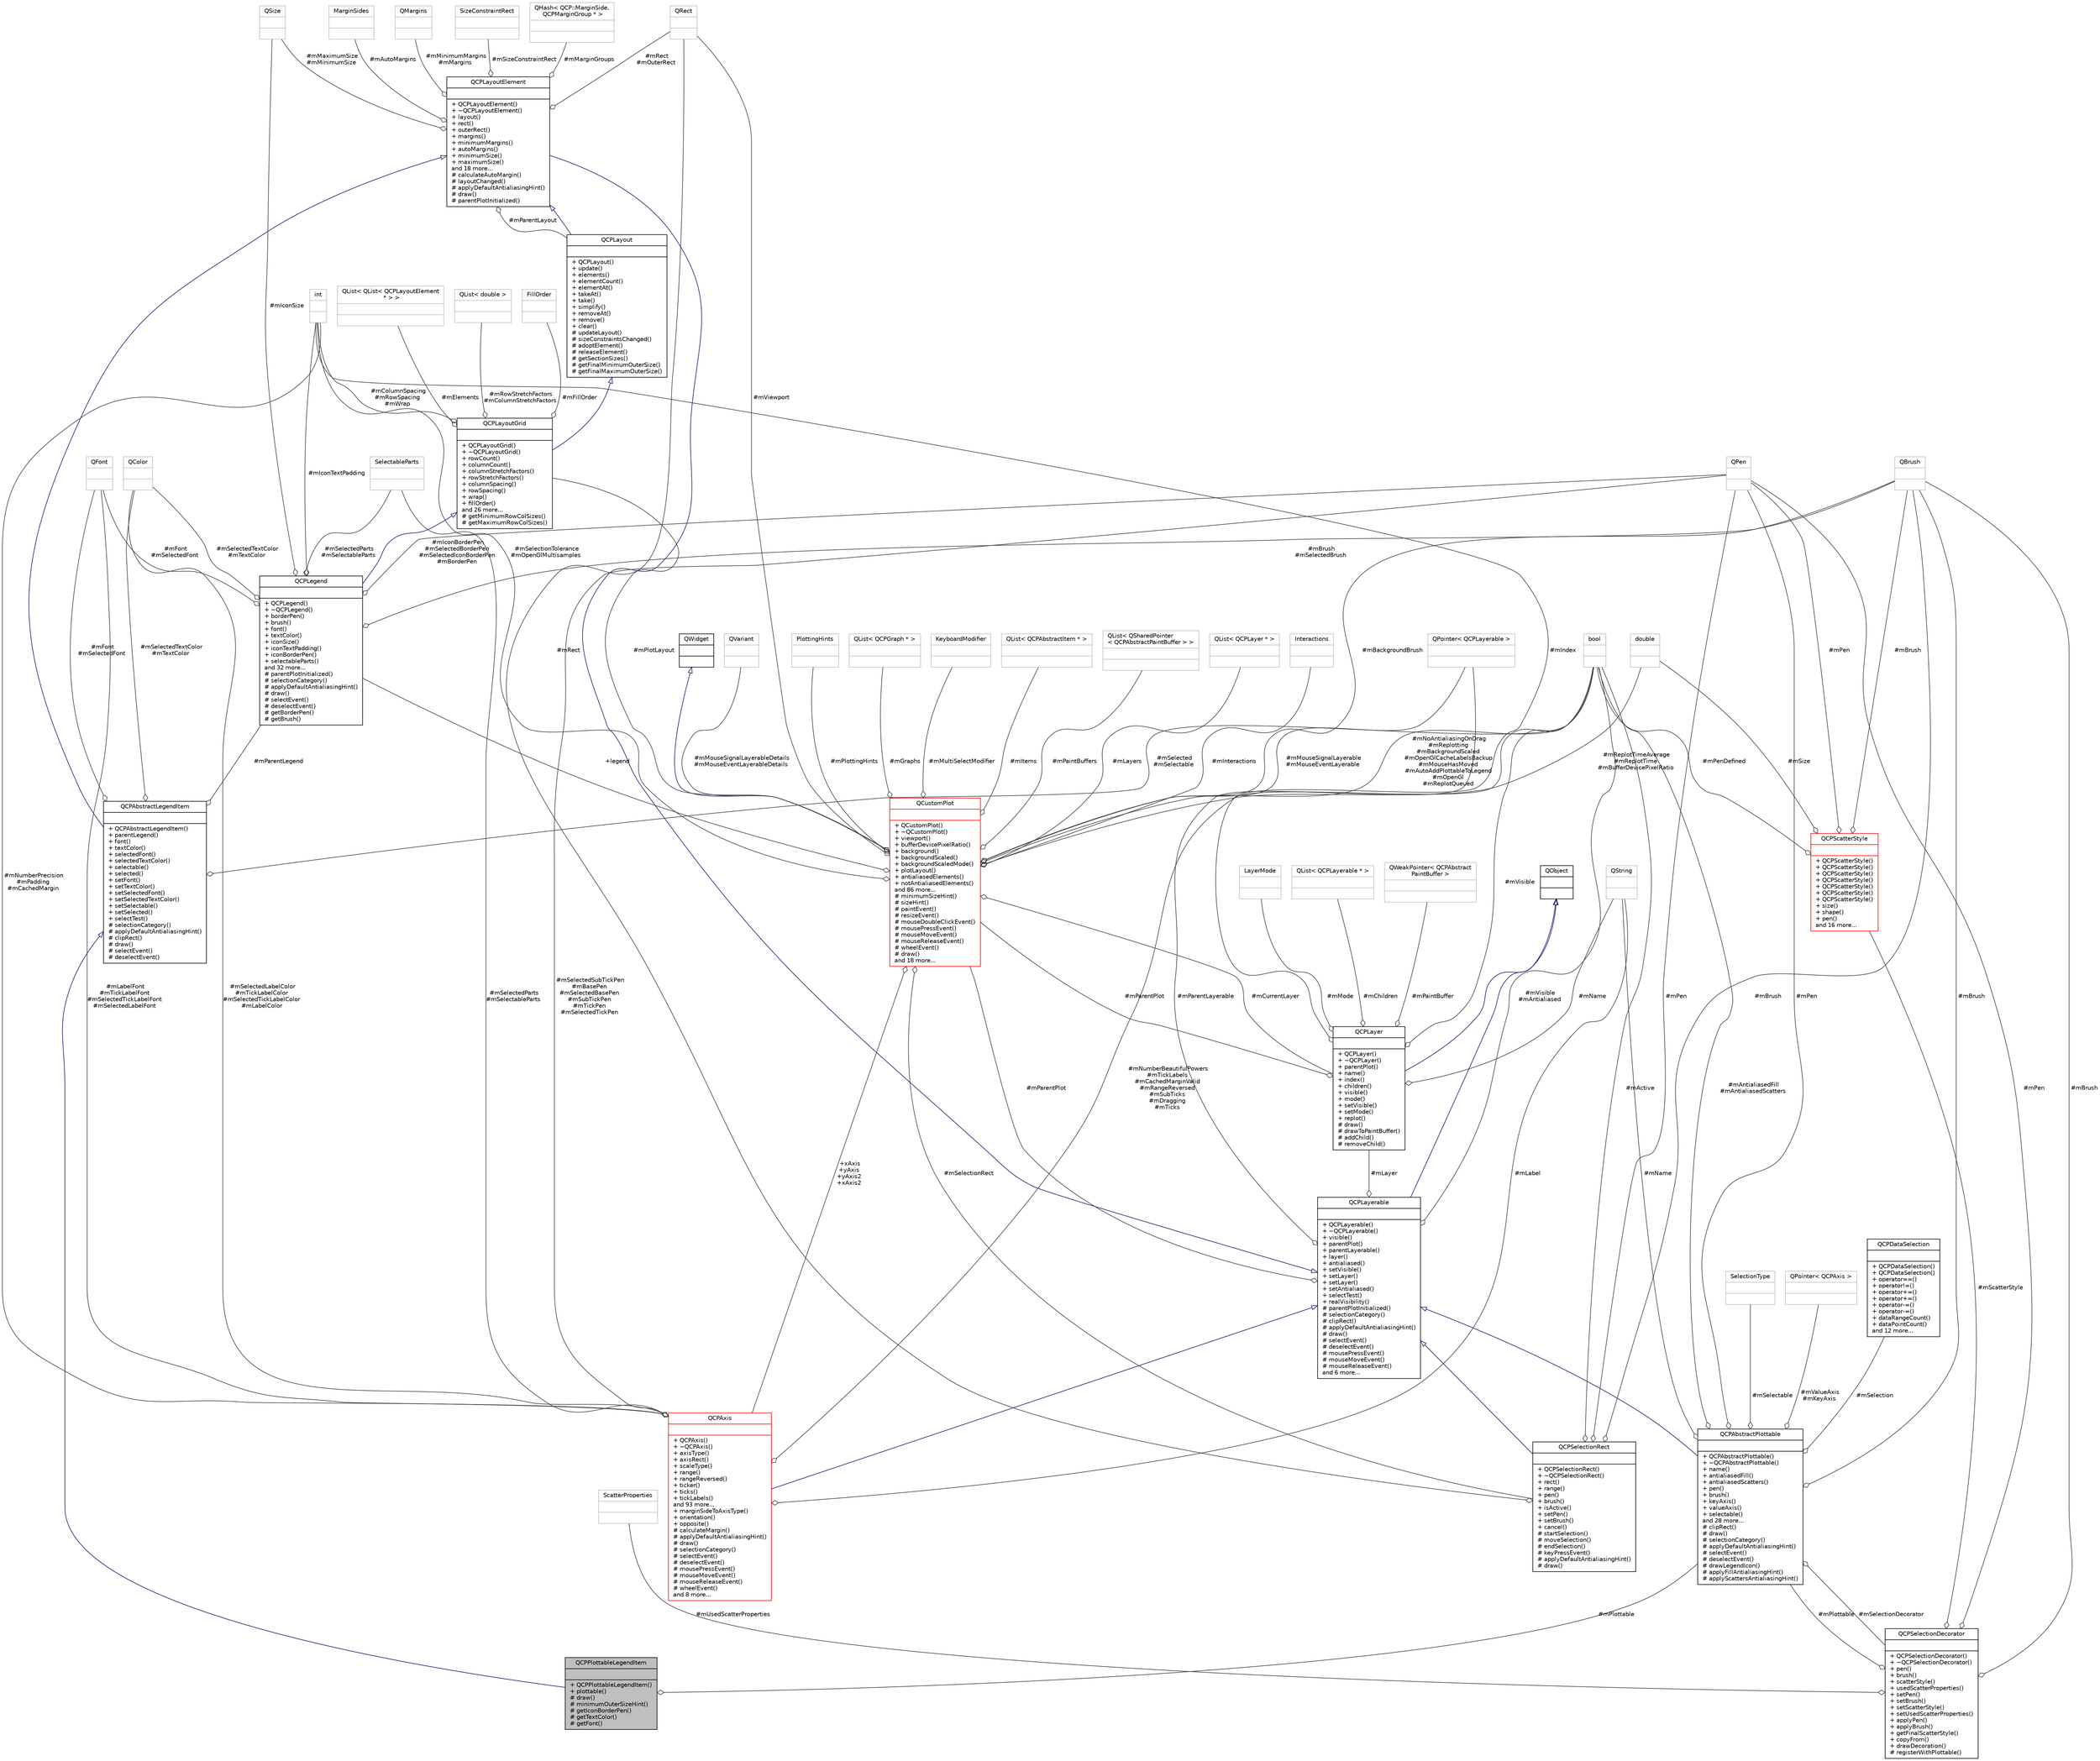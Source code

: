 digraph "QCPPlottableLegendItem"
{
 // LATEX_PDF_SIZE
  edge [fontname="Helvetica",fontsize="10",labelfontname="Helvetica",labelfontsize="10"];
  node [fontname="Helvetica",fontsize="10",shape=record];
  Node1 [label="{QCPPlottableLegendItem\n||+ QCPPlottableLegendItem()\l+ plottable()\l# draw()\l# minimumOuterSizeHint()\l# getIconBorderPen()\l# getTextColor()\l# getFont()\l}",height=0.2,width=0.4,color="black", fillcolor="grey75", style="filled", fontcolor="black",tooltip="A legend item representing a plottable with an icon and the plottable name."];
  Node2 -> Node1 [dir="back",color="midnightblue",fontsize="10",style="solid",arrowtail="onormal",fontname="Helvetica"];
  Node2 [label="{QCPAbstractLegendItem\n||+ QCPAbstractLegendItem()\l+ parentLegend()\l+ font()\l+ textColor()\l+ selectedFont()\l+ selectedTextColor()\l+ selectable()\l+ selected()\l+ setFont()\l+ setTextColor()\l+ setSelectedFont()\l+ setSelectedTextColor()\l+ setSelectable()\l+ setSelected()\l+ selectTest()\l# selectionCategory()\l# applyDefaultAntialiasingHint()\l# clipRect()\l# draw()\l# selectEvent()\l# deselectEvent()\l}",height=0.2,width=0.4,color="black", fillcolor="white", style="filled",URL="$classQCPAbstractLegendItem.html",tooltip="The abstract base class for all entries in a QCPLegend."];
  Node3 -> Node2 [dir="back",color="midnightblue",fontsize="10",style="solid",arrowtail="onormal",fontname="Helvetica"];
  Node3 [label="{QCPLayoutElement\n||+ QCPLayoutElement()\l+ ~QCPLayoutElement()\l+ layout()\l+ rect()\l+ outerRect()\l+ margins()\l+ minimumMargins()\l+ autoMargins()\l+ minimumSize()\l+ maximumSize()\land 18 more...\l# calculateAutoMargin()\l# layoutChanged()\l# applyDefaultAntialiasingHint()\l# draw()\l# parentPlotInitialized()\l}",height=0.2,width=0.4,color="black", fillcolor="white", style="filled",URL="$classQCPLayoutElement.html",tooltip="The abstract base class for all objects that form the layout system."];
  Node4 -> Node3 [dir="back",color="midnightblue",fontsize="10",style="solid",arrowtail="onormal",fontname="Helvetica"];
  Node4 [label="{QCPLayerable\n||+ QCPLayerable()\l+ ~QCPLayerable()\l+ visible()\l+ parentPlot()\l+ parentLayerable()\l+ layer()\l+ antialiased()\l+ setVisible()\l+ setLayer()\l+ setLayer()\l+ setAntialiased()\l+ selectTest()\l+ realVisibility()\l# parentPlotInitialized()\l# selectionCategory()\l# clipRect()\l# applyDefaultAntialiasingHint()\l# draw()\l# selectEvent()\l# deselectEvent()\l# mousePressEvent()\l# mouseMoveEvent()\l# mouseReleaseEvent()\land 6 more...\l}",height=0.2,width=0.4,color="black", fillcolor="white", style="filled",URL="$classQCPLayerable.html",tooltip="Base class for all drawable objects."];
  Node5 -> Node4 [dir="back",color="midnightblue",fontsize="10",style="solid",arrowtail="onormal",fontname="Helvetica"];
  Node5 [label="{QObject\n||}",height=0.2,width=0.4,color="black", fillcolor="white", style="filled",URL="$classQObject.html",tooltip=" "];
  Node6 -> Node4 [color="grey25",fontsize="10",style="solid",label=" #mLayer" ,arrowhead="odiamond",fontname="Helvetica"];
  Node6 [label="{QCPLayer\n||+ QCPLayer()\l+ ~QCPLayer()\l+ parentPlot()\l+ name()\l+ index()\l+ children()\l+ visible()\l+ mode()\l+ setVisible()\l+ setMode()\l+ replot()\l# draw()\l# drawToPaintBuffer()\l# addChild()\l# removeChild()\l}",height=0.2,width=0.4,color="black", fillcolor="white", style="filled",URL="$classQCPLayer.html",tooltip="A layer that may contain objects, to control the rendering order."];
  Node5 -> Node6 [dir="back",color="midnightblue",fontsize="10",style="solid",arrowtail="onormal",fontname="Helvetica"];
  Node7 -> Node6 [color="grey25",fontsize="10",style="solid",label=" #mName" ,arrowhead="odiamond",fontname="Helvetica"];
  Node7 [label="{QString\n||}",height=0.2,width=0.4,color="grey75", fillcolor="white", style="filled",tooltip=" "];
  Node8 -> Node6 [color="grey25",fontsize="10",style="solid",label=" #mIndex" ,arrowhead="odiamond",fontname="Helvetica"];
  Node8 [label="{int\n||}",height=0.2,width=0.4,color="grey75", fillcolor="white", style="filled",tooltip=" "];
  Node9 -> Node6 [color="grey25",fontsize="10",style="solid",label=" #mPaintBuffer" ,arrowhead="odiamond",fontname="Helvetica"];
  Node9 [label="{QWeakPointer\< QCPAbstract\lPaintBuffer \>\n||}",height=0.2,width=0.4,color="grey75", fillcolor="white", style="filled",tooltip=" "];
  Node10 -> Node6 [color="grey25",fontsize="10",style="solid",label=" #mVisible" ,arrowhead="odiamond",fontname="Helvetica"];
  Node10 [label="{bool\n||}",height=0.2,width=0.4,color="grey75", fillcolor="white", style="filled",tooltip=" "];
  Node11 -> Node6 [color="grey25",fontsize="10",style="solid",label=" #mParentPlot" ,arrowhead="odiamond",fontname="Helvetica"];
  Node11 [label="{QCustomPlot\n||+ QCustomPlot()\l+ ~QCustomPlot()\l+ viewport()\l+ bufferDevicePixelRatio()\l+ background()\l+ backgroundScaled()\l+ backgroundScaledMode()\l+ plotLayout()\l+ antialiasedElements()\l+ notAntialiasedElements()\land 86 more...\l# minimumSizeHint()\l# sizeHint()\l# paintEvent()\l# resizeEvent()\l# mouseDoubleClickEvent()\l# mousePressEvent()\l# mouseMoveEvent()\l# mouseReleaseEvent()\l# wheelEvent()\l# draw()\land 18 more...\l}",height=0.2,width=0.4,color="red", fillcolor="white", style="filled",URL="$classQCustomPlot.html",tooltip="The central class of the library. This is the QWidget which displays the plot and interacts with the ..."];
  Node12 -> Node11 [dir="back",color="midnightblue",fontsize="10",style="solid",arrowtail="onormal",fontname="Helvetica"];
  Node12 [label="{QWidget\n||}",height=0.2,width=0.4,color="black", fillcolor="white", style="filled",URL="$classQWidget.html",tooltip=" "];
  Node6 -> Node11 [color="grey25",fontsize="10",style="solid",label=" #mCurrentLayer" ,arrowhead="odiamond",fontname="Helvetica"];
  Node13 -> Node11 [color="grey25",fontsize="10",style="solid",label=" #mPlotLayout" ,arrowhead="odiamond",fontname="Helvetica"];
  Node13 [label="{QCPLayoutGrid\n||+ QCPLayoutGrid()\l+ ~QCPLayoutGrid()\l+ rowCount()\l+ columnCount()\l+ columnStretchFactors()\l+ rowStretchFactors()\l+ columnSpacing()\l+ rowSpacing()\l+ wrap()\l+ fillOrder()\land 26 more...\l# getMinimumRowColSizes()\l# getMaximumRowColSizes()\l}",height=0.2,width=0.4,color="black", fillcolor="white", style="filled",URL="$classQCPLayoutGrid.html",tooltip="A layout that arranges child elements in a grid."];
  Node14 -> Node13 [dir="back",color="midnightblue",fontsize="10",style="solid",arrowtail="onormal",fontname="Helvetica"];
  Node14 [label="{QCPLayout\n||+ QCPLayout()\l+ update()\l+ elements()\l+ elementCount()\l+ elementAt()\l+ takeAt()\l+ take()\l+ simplify()\l+ removeAt()\l+ remove()\l+ clear()\l# updateLayout()\l# sizeConstraintsChanged()\l# adoptElement()\l# releaseElement()\l# getSectionSizes()\l# getFinalMinimumOuterSize()\l# getFinalMaximumOuterSize()\l}",height=0.2,width=0.4,color="black", fillcolor="white", style="filled",URL="$classQCPLayout.html",tooltip="The abstract base class for layouts."];
  Node3 -> Node14 [dir="back",color="midnightblue",fontsize="10",style="solid",arrowtail="onormal",fontname="Helvetica"];
  Node15 -> Node13 [color="grey25",fontsize="10",style="solid",label=" #mElements" ,arrowhead="odiamond",fontname="Helvetica"];
  Node15 [label="{QList\< QList\< QCPLayoutElement\l * \> \>\n||}",height=0.2,width=0.4,color="grey75", fillcolor="white", style="filled",tooltip=" "];
  Node16 -> Node13 [color="grey25",fontsize="10",style="solid",label=" #mRowStretchFactors\n#mColumnStretchFactors" ,arrowhead="odiamond",fontname="Helvetica"];
  Node16 [label="{QList\< double \>\n||}",height=0.2,width=0.4,color="grey75", fillcolor="white", style="filled",tooltip=" "];
  Node8 -> Node13 [color="grey25",fontsize="10",style="solid",label=" #mColumnSpacing\n#mRowSpacing\n#mWrap" ,arrowhead="odiamond",fontname="Helvetica"];
  Node17 -> Node13 [color="grey25",fontsize="10",style="solid",label=" #mFillOrder" ,arrowhead="odiamond",fontname="Helvetica"];
  Node17 [label="{FillOrder\n||}",height=0.2,width=0.4,color="grey75", fillcolor="white", style="filled",tooltip=" "];
  Node18 -> Node11 [color="grey25",fontsize="10",style="solid",label=" #mMouseSignalLayerableDetails\n#mMouseEventLayerableDetails" ,arrowhead="odiamond",fontname="Helvetica"];
  Node18 [label="{QVariant\n||}",height=0.2,width=0.4,color="grey75", fillcolor="white", style="filled",tooltip=" "];
  Node19 -> Node11 [color="grey25",fontsize="10",style="solid",label=" #mPlottingHints" ,arrowhead="odiamond",fontname="Helvetica"];
  Node19 [label="{PlottingHints\n||}",height=0.2,width=0.4,color="grey75", fillcolor="white", style="filled",tooltip=" "];
  Node20 -> Node11 [color="grey25",fontsize="10",style="solid",label=" #mInteractions" ,arrowhead="odiamond",fontname="Helvetica"];
  Node20 [label="{Interactions\n||}",height=0.2,width=0.4,color="grey75", fillcolor="white", style="filled",tooltip=" "];
  Node21 -> Node11 [color="grey25",fontsize="10",style="solid",label=" #mReplotTimeAverage\n#mReplotTime\n#mBufferDevicePixelRatio" ,arrowhead="odiamond",fontname="Helvetica"];
  Node21 [label="{double\n||}",height=0.2,width=0.4,color="grey75", fillcolor="white", style="filled",tooltip=" "];
  Node22 -> Node11 [color="grey25",fontsize="10",style="solid",label=" #mSelectionRect" ,arrowhead="odiamond",fontname="Helvetica"];
  Node22 [label="{QCPSelectionRect\n||+ QCPSelectionRect()\l+ ~QCPSelectionRect()\l+ rect()\l+ range()\l+ pen()\l+ brush()\l+ isActive()\l+ setPen()\l+ setBrush()\l+ cancel()\l# startSelection()\l# moveSelection()\l# endSelection()\l# keyPressEvent()\l# applyDefaultAntialiasingHint()\l# draw()\l}",height=0.2,width=0.4,color="black", fillcolor="white", style="filled",URL="$classQCPSelectionRect.html",tooltip="Provides rect/rubber-band data selection and range zoom interaction."];
  Node4 -> Node22 [dir="back",color="midnightblue",fontsize="10",style="solid",arrowtail="onormal",fontname="Helvetica"];
  Node23 -> Node22 [color="grey25",fontsize="10",style="solid",label=" #mPen" ,arrowhead="odiamond",fontname="Helvetica"];
  Node23 [label="{QPen\n||}",height=0.2,width=0.4,color="grey75", fillcolor="white", style="filled",tooltip=" "];
  Node10 -> Node22 [color="grey25",fontsize="10",style="solid",label=" #mActive" ,arrowhead="odiamond",fontname="Helvetica"];
  Node24 -> Node22 [color="grey25",fontsize="10",style="solid",label=" #mBrush" ,arrowhead="odiamond",fontname="Helvetica"];
  Node24 [label="{QBrush\n||}",height=0.2,width=0.4,color="grey75", fillcolor="white", style="filled",tooltip=" "];
  Node25 -> Node22 [color="grey25",fontsize="10",style="solid",label=" #mRect" ,arrowhead="odiamond",fontname="Helvetica"];
  Node25 [label="{QRect\n||}",height=0.2,width=0.4,color="grey75", fillcolor="white", style="filled",tooltip=" "];
  Node26 -> Node11 [color="grey25",fontsize="10",style="solid",label=" #mGraphs" ,arrowhead="odiamond",fontname="Helvetica"];
  Node26 [label="{QList\< QCPGraph * \>\n||}",height=0.2,width=0.4,color="grey75", fillcolor="white", style="filled",tooltip=" "];
  Node27 -> Node11 [color="grey25",fontsize="10",style="solid",label=" #mMultiSelectModifier" ,arrowhead="odiamond",fontname="Helvetica"];
  Node27 [label="{KeyboardModifier\n||}",height=0.2,width=0.4,color="grey75", fillcolor="white", style="filled",tooltip=" "];
  Node28 -> Node11 [color="grey25",fontsize="10",style="solid",label=" #mItems" ,arrowhead="odiamond",fontname="Helvetica"];
  Node28 [label="{QList\< QCPAbstractItem * \>\n||}",height=0.2,width=0.4,color="grey75", fillcolor="white", style="filled",tooltip=" "];
  Node29 -> Node11 [color="grey25",fontsize="10",style="solid",label=" #mPaintBuffers" ,arrowhead="odiamond",fontname="Helvetica"];
  Node29 [label="{QList\< QSharedPointer\l\< QCPAbstractPaintBuffer \> \>\n||}",height=0.2,width=0.4,color="grey75", fillcolor="white", style="filled",tooltip=" "];
  Node30 -> Node11 [color="grey25",fontsize="10",style="solid",label=" +xAxis\n+yAxis\n+yAxis2\n+xAxis2" ,arrowhead="odiamond",fontname="Helvetica"];
  Node30 [label="{QCPAxis\n||+ QCPAxis()\l+ ~QCPAxis()\l+ axisType()\l+ axisRect()\l+ scaleType()\l+ range()\l+ rangeReversed()\l+ ticker()\l+ ticks()\l+ tickLabels()\land 93 more...\l+ marginSideToAxisType()\l+ orientation()\l+ opposite()\l# calculateMargin()\l# applyDefaultAntialiasingHint()\l# draw()\l# selectionCategory()\l# selectEvent()\l# deselectEvent()\l# mousePressEvent()\l# mouseMoveEvent()\l# mouseReleaseEvent()\l# wheelEvent()\land 8 more...\l}",height=0.2,width=0.4,color="red", fillcolor="white", style="filled",URL="$classQCPAxis.html",tooltip="Manages a single axis inside a QCustomPlot."];
  Node4 -> Node30 [dir="back",color="midnightblue",fontsize="10",style="solid",arrowtail="onormal",fontname="Helvetica"];
  Node32 -> Node30 [color="grey25",fontsize="10",style="solid",label=" #mSelectedParts\n#mSelectableParts" ,arrowhead="odiamond",fontname="Helvetica"];
  Node32 [label="{SelectableParts\n||}",height=0.2,width=0.4,color="grey75", fillcolor="white", style="filled",tooltip=" "];
  Node35 -> Node30 [color="grey25",fontsize="10",style="solid",label=" #mSelectedLabelColor\n#mTickLabelColor\n#mSelectedTickLabelColor\n#mLabelColor" ,arrowhead="odiamond",fontname="Helvetica"];
  Node35 [label="{QColor\n||}",height=0.2,width=0.4,color="grey75", fillcolor="white", style="filled",tooltip=" "];
  Node7 -> Node30 [color="grey25",fontsize="10",style="solid",label=" #mLabel" ,arrowhead="odiamond",fontname="Helvetica"];
  Node23 -> Node30 [color="grey25",fontsize="10",style="solid",label=" #mSelectedSubTickPen\n#mBasePen\n#mSelectedBasePen\n#mSubTickPen\n#mTickPen\n#mSelectedTickPen" ,arrowhead="odiamond",fontname="Helvetica"];
  Node43 -> Node30 [color="grey25",fontsize="10",style="solid",label=" #mLabelFont\n#mTickLabelFont\n#mSelectedTickLabelFont\n#mSelectedLabelFont" ,arrowhead="odiamond",fontname="Helvetica"];
  Node43 [label="{QFont\n||}",height=0.2,width=0.4,color="grey75", fillcolor="white", style="filled",tooltip=" "];
  Node8 -> Node30 [color="grey25",fontsize="10",style="solid",label=" #mNumberPrecision\n#mPadding\n#mCachedMargin" ,arrowhead="odiamond",fontname="Helvetica"];
  Node10 -> Node30 [color="grey25",fontsize="10",style="solid",label=" #mNumberBeautifulPowers\n#mTickLabels\n#mCachedMarginValid\n#mRangeReversed\n#mSubTicks\n#mDragging\n#mTicks" ,arrowhead="odiamond",fontname="Helvetica"];
  Node62 -> Node11 [color="grey25",fontsize="10",style="solid",label=" #mLayers" ,arrowhead="odiamond",fontname="Helvetica"];
  Node62 [label="{QList\< QCPLayer * \>\n||}",height=0.2,width=0.4,color="grey75", fillcolor="white", style="filled",tooltip=" "];
  Node64 -> Node11 [color="grey25",fontsize="10",style="solid",label=" #mMouseSignalLayerable\n#mMouseEventLayerable" ,arrowhead="odiamond",fontname="Helvetica"];
  Node64 [label="{QPointer\< QCPLayerable \>\n||}",height=0.2,width=0.4,color="grey75", fillcolor="white", style="filled",tooltip=" "];
  Node8 -> Node11 [color="grey25",fontsize="10",style="solid",label=" #mSelectionTolerance\n#mOpenGlMultisamples" ,arrowhead="odiamond",fontname="Helvetica"];
  Node10 -> Node11 [color="grey25",fontsize="10",style="solid",label=" #mNoAntialiasingOnDrag\n#mReplotting\n#mBackgroundScaled\n#mOpenGlCacheLabelsBackup\n#mMouseHasMoved\n#mAutoAddPlottableToLegend\n#mOpenGl\n#mReplotQueued" ,arrowhead="odiamond",fontname="Helvetica"];
  Node24 -> Node11 [color="grey25",fontsize="10",style="solid",label=" #mBackgroundBrush" ,arrowhead="odiamond",fontname="Helvetica"];
  Node66 -> Node11 [color="grey25",fontsize="10",style="solid",label=" +legend" ,arrowhead="odiamond",fontname="Helvetica"];
  Node66 [label="{QCPLegend\n||+ QCPLegend()\l+ ~QCPLegend()\l+ borderPen()\l+ brush()\l+ font()\l+ textColor()\l+ iconSize()\l+ iconTextPadding()\l+ iconBorderPen()\l+ selectableParts()\land 32 more...\l# parentPlotInitialized()\l# selectionCategory()\l# applyDefaultAntialiasingHint()\l# draw()\l# selectEvent()\l# deselectEvent()\l# getBorderPen()\l# getBrush()\l}",height=0.2,width=0.4,color="black", fillcolor="white", style="filled",URL="$classQCPLegend.html",tooltip="Manages a legend inside a QCustomPlot."];
  Node13 -> Node66 [dir="back",color="midnightblue",fontsize="10",style="solid",arrowtail="onormal",fontname="Helvetica"];
  Node32 -> Node66 [color="grey25",fontsize="10",style="solid",label=" #mSelectedParts\n#mSelectableParts" ,arrowhead="odiamond",fontname="Helvetica"];
  Node35 -> Node66 [color="grey25",fontsize="10",style="solid",label=" #mSelectedTextColor\n#mTextColor" ,arrowhead="odiamond",fontname="Helvetica"];
  Node23 -> Node66 [color="grey25",fontsize="10",style="solid",label=" #mIconBorderPen\n#mSelectedBorderPen\n#mSelectedIconBorderPen\n#mBorderPen" ,arrowhead="odiamond",fontname="Helvetica"];
  Node8 -> Node66 [color="grey25",fontsize="10",style="solid",label=" #mIconTextPadding" ,arrowhead="odiamond",fontname="Helvetica"];
  Node43 -> Node66 [color="grey25",fontsize="10",style="solid",label=" #mFont\n#mSelectedFont" ,arrowhead="odiamond",fontname="Helvetica"];
  Node24 -> Node66 [color="grey25",fontsize="10",style="solid",label=" #mBrush\n#mSelectedBrush" ,arrowhead="odiamond",fontname="Helvetica"];
  Node67 -> Node66 [color="grey25",fontsize="10",style="solid",label=" #mIconSize" ,arrowhead="odiamond",fontname="Helvetica"];
  Node67 [label="{QSize\n||}",height=0.2,width=0.4,color="grey75", fillcolor="white", style="filled",tooltip=" "];
  Node25 -> Node11 [color="grey25",fontsize="10",style="solid",label=" #mViewport" ,arrowhead="odiamond",fontname="Helvetica"];
  Node69 -> Node6 [color="grey25",fontsize="10",style="solid",label=" #mMode" ,arrowhead="odiamond",fontname="Helvetica"];
  Node69 [label="{LayerMode\n||}",height=0.2,width=0.4,color="grey75", fillcolor="white", style="filled",tooltip=" "];
  Node70 -> Node6 [color="grey25",fontsize="10",style="solid",label=" #mChildren" ,arrowhead="odiamond",fontname="Helvetica"];
  Node70 [label="{QList\< QCPLayerable * \>\n||}",height=0.2,width=0.4,color="grey75", fillcolor="white", style="filled",tooltip=" "];
  Node64 -> Node4 [color="grey25",fontsize="10",style="solid",label=" #mParentLayerable" ,arrowhead="odiamond",fontname="Helvetica"];
  Node10 -> Node4 [color="grey25",fontsize="10",style="solid",label=" #mVisible\n#mAntialiased" ,arrowhead="odiamond",fontname="Helvetica"];
  Node11 -> Node4 [color="grey25",fontsize="10",style="solid",label=" #mParentPlot" ,arrowhead="odiamond",fontname="Helvetica"];
  Node71 -> Node3 [color="grey25",fontsize="10",style="solid",label=" #mMinimumMargins\n#mMargins" ,arrowhead="odiamond",fontname="Helvetica"];
  Node71 [label="{QMargins\n||}",height=0.2,width=0.4,color="grey75", fillcolor="white", style="filled",tooltip=" "];
  Node14 -> Node3 [color="grey25",fontsize="10",style="solid",label=" #mParentLayout" ,arrowhead="odiamond",fontname="Helvetica"];
  Node72 -> Node3 [color="grey25",fontsize="10",style="solid",label=" #mSizeConstraintRect" ,arrowhead="odiamond",fontname="Helvetica"];
  Node72 [label="{SizeConstraintRect\n||}",height=0.2,width=0.4,color="grey75", fillcolor="white", style="filled",tooltip=" "];
  Node67 -> Node3 [color="grey25",fontsize="10",style="solid",label=" #mMaximumSize\n#mMinimumSize" ,arrowhead="odiamond",fontname="Helvetica"];
  Node73 -> Node3 [color="grey25",fontsize="10",style="solid",label=" #mAutoMargins" ,arrowhead="odiamond",fontname="Helvetica"];
  Node73 [label="{MarginSides\n||}",height=0.2,width=0.4,color="grey75", fillcolor="white", style="filled",tooltip=" "];
  Node25 -> Node3 [color="grey25",fontsize="10",style="solid",label=" #mRect\n#mOuterRect" ,arrowhead="odiamond",fontname="Helvetica"];
  Node74 -> Node3 [color="grey25",fontsize="10",style="solid",label=" #mMarginGroups" ,arrowhead="odiamond",fontname="Helvetica"];
  Node74 [label="{QHash\< QCP::MarginSide,\l QCPMarginGroup * \>\n||}",height=0.2,width=0.4,color="grey75", fillcolor="white", style="filled",tooltip=" "];
  Node35 -> Node2 [color="grey25",fontsize="10",style="solid",label=" #mSelectedTextColor\n#mTextColor" ,arrowhead="odiamond",fontname="Helvetica"];
  Node43 -> Node2 [color="grey25",fontsize="10",style="solid",label=" #mFont\n#mSelectedFont" ,arrowhead="odiamond",fontname="Helvetica"];
  Node10 -> Node2 [color="grey25",fontsize="10",style="solid",label=" #mSelected\n#mSelectable" ,arrowhead="odiamond",fontname="Helvetica"];
  Node66 -> Node2 [color="grey25",fontsize="10",style="solid",label=" #mParentLegend" ,arrowhead="odiamond",fontname="Helvetica"];
  Node75 -> Node1 [color="grey25",fontsize="10",style="solid",label=" #mPlottable" ,arrowhead="odiamond",fontname="Helvetica"];
  Node75 [label="{QCPAbstractPlottable\n||+ QCPAbstractPlottable()\l+ ~QCPAbstractPlottable()\l+ name()\l+ antialiasedFill()\l+ antialiasedScatters()\l+ pen()\l+ brush()\l+ keyAxis()\l+ valueAxis()\l+ selectable()\land 28 more...\l# clipRect()\l# draw()\l# selectionCategory()\l# applyDefaultAntialiasingHint()\l# selectEvent()\l# deselectEvent()\l# drawLegendIcon()\l# applyFillAntialiasingHint()\l# applyScattersAntialiasingHint()\l}",height=0.2,width=0.4,color="black", fillcolor="white", style="filled",URL="$classQCPAbstractPlottable.html",tooltip="The abstract base class for all data representing objects in a plot."];
  Node4 -> Node75 [dir="back",color="midnightblue",fontsize="10",style="solid",arrowtail="onormal",fontname="Helvetica"];
  Node76 -> Node75 [color="grey25",fontsize="10",style="solid",label=" #mValueAxis\n#mKeyAxis" ,arrowhead="odiamond",fontname="Helvetica"];
  Node76 [label="{QPointer\< QCPAxis \>\n||}",height=0.2,width=0.4,color="grey75", fillcolor="white", style="filled",tooltip=" "];
  Node7 -> Node75 [color="grey25",fontsize="10",style="solid",label=" #mName" ,arrowhead="odiamond",fontname="Helvetica"];
  Node77 -> Node75 [color="grey25",fontsize="10",style="solid",label=" #mSelection" ,arrowhead="odiamond",fontname="Helvetica"];
  Node77 [label="{QCPDataSelection\n||+ QCPDataSelection()\l+ QCPDataSelection()\l+ operator==()\l+ operator!=()\l+ operator+=()\l+ operator+=()\l+ operator-=()\l+ operator-=()\l+ dataRangeCount()\l+ dataPointCount()\land 12 more...\l}",height=0.2,width=0.4,color="black", fillcolor="white", style="filled",URL="$classQCPDataSelection.html",tooltip="Describes a data set by holding multiple QCPDataRange instances."];
  Node78 -> Node75 [color="grey25",fontsize="10",style="solid",label=" #mSelectable" ,arrowhead="odiamond",fontname="Helvetica"];
  Node78 [label="{SelectionType\n||}",height=0.2,width=0.4,color="grey75", fillcolor="white", style="filled",tooltip=" "];
  Node23 -> Node75 [color="grey25",fontsize="10",style="solid",label=" #mPen" ,arrowhead="odiamond",fontname="Helvetica"];
  Node10 -> Node75 [color="grey25",fontsize="10",style="solid",label=" #mAntialiasedFill\n#mAntialiasedScatters" ,arrowhead="odiamond",fontname="Helvetica"];
  Node24 -> Node75 [color="grey25",fontsize="10",style="solid",label=" #mBrush" ,arrowhead="odiamond",fontname="Helvetica"];
  Node79 -> Node75 [color="grey25",fontsize="10",style="solid",label=" #mSelectionDecorator" ,arrowhead="odiamond",fontname="Helvetica"];
  Node79 [label="{QCPSelectionDecorator\n||+ QCPSelectionDecorator()\l+ ~QCPSelectionDecorator()\l+ pen()\l+ brush()\l+ scatterStyle()\l+ usedScatterProperties()\l+ setPen()\l+ setBrush()\l+ setScatterStyle()\l+ setUsedScatterProperties()\l+ applyPen()\l+ applyBrush()\l+ getFinalScatterStyle()\l+ copyFrom()\l+ drawDecoration()\l# registerWithPlottable()\l}",height=0.2,width=0.4,color="black", fillcolor="white", style="filled",URL="$classQCPSelectionDecorator.html",tooltip="Controls how a plottable's data selection is drawn."];
  Node75 -> Node79 [color="grey25",fontsize="10",style="solid",label=" #mPlottable" ,arrowhead="odiamond",fontname="Helvetica"];
  Node23 -> Node79 [color="grey25",fontsize="10",style="solid",label=" #mPen" ,arrowhead="odiamond",fontname="Helvetica"];
  Node24 -> Node79 [color="grey25",fontsize="10",style="solid",label=" #mBrush" ,arrowhead="odiamond",fontname="Helvetica"];
  Node80 -> Node79 [color="grey25",fontsize="10",style="solid",label=" #mUsedScatterProperties" ,arrowhead="odiamond",fontname="Helvetica"];
  Node80 [label="{ScatterProperties\n||}",height=0.2,width=0.4,color="grey75", fillcolor="white", style="filled",tooltip=" "];
  Node81 -> Node79 [color="grey25",fontsize="10",style="solid",label=" #mScatterStyle" ,arrowhead="odiamond",fontname="Helvetica"];
  Node81 [label="{QCPScatterStyle\n||+ QCPScatterStyle()\l+ QCPScatterStyle()\l+ QCPScatterStyle()\l+ QCPScatterStyle()\l+ QCPScatterStyle()\l+ QCPScatterStyle()\l+ QCPScatterStyle()\l+ size()\l+ shape()\l+ pen()\land 16 more...\l}",height=0.2,width=0.4,color="red", fillcolor="white", style="filled",URL="$classQCPScatterStyle.html",tooltip="Represents the visual appearance of scatter points."];
  Node21 -> Node81 [color="grey25",fontsize="10",style="solid",label=" #mSize" ,arrowhead="odiamond",fontname="Helvetica"];
  Node23 -> Node81 [color="grey25",fontsize="10",style="solid",label=" #mPen" ,arrowhead="odiamond",fontname="Helvetica"];
  Node10 -> Node81 [color="grey25",fontsize="10",style="solid",label=" #mPenDefined" ,arrowhead="odiamond",fontname="Helvetica"];
  Node24 -> Node81 [color="grey25",fontsize="10",style="solid",label=" #mBrush" ,arrowhead="odiamond",fontname="Helvetica"];
}

